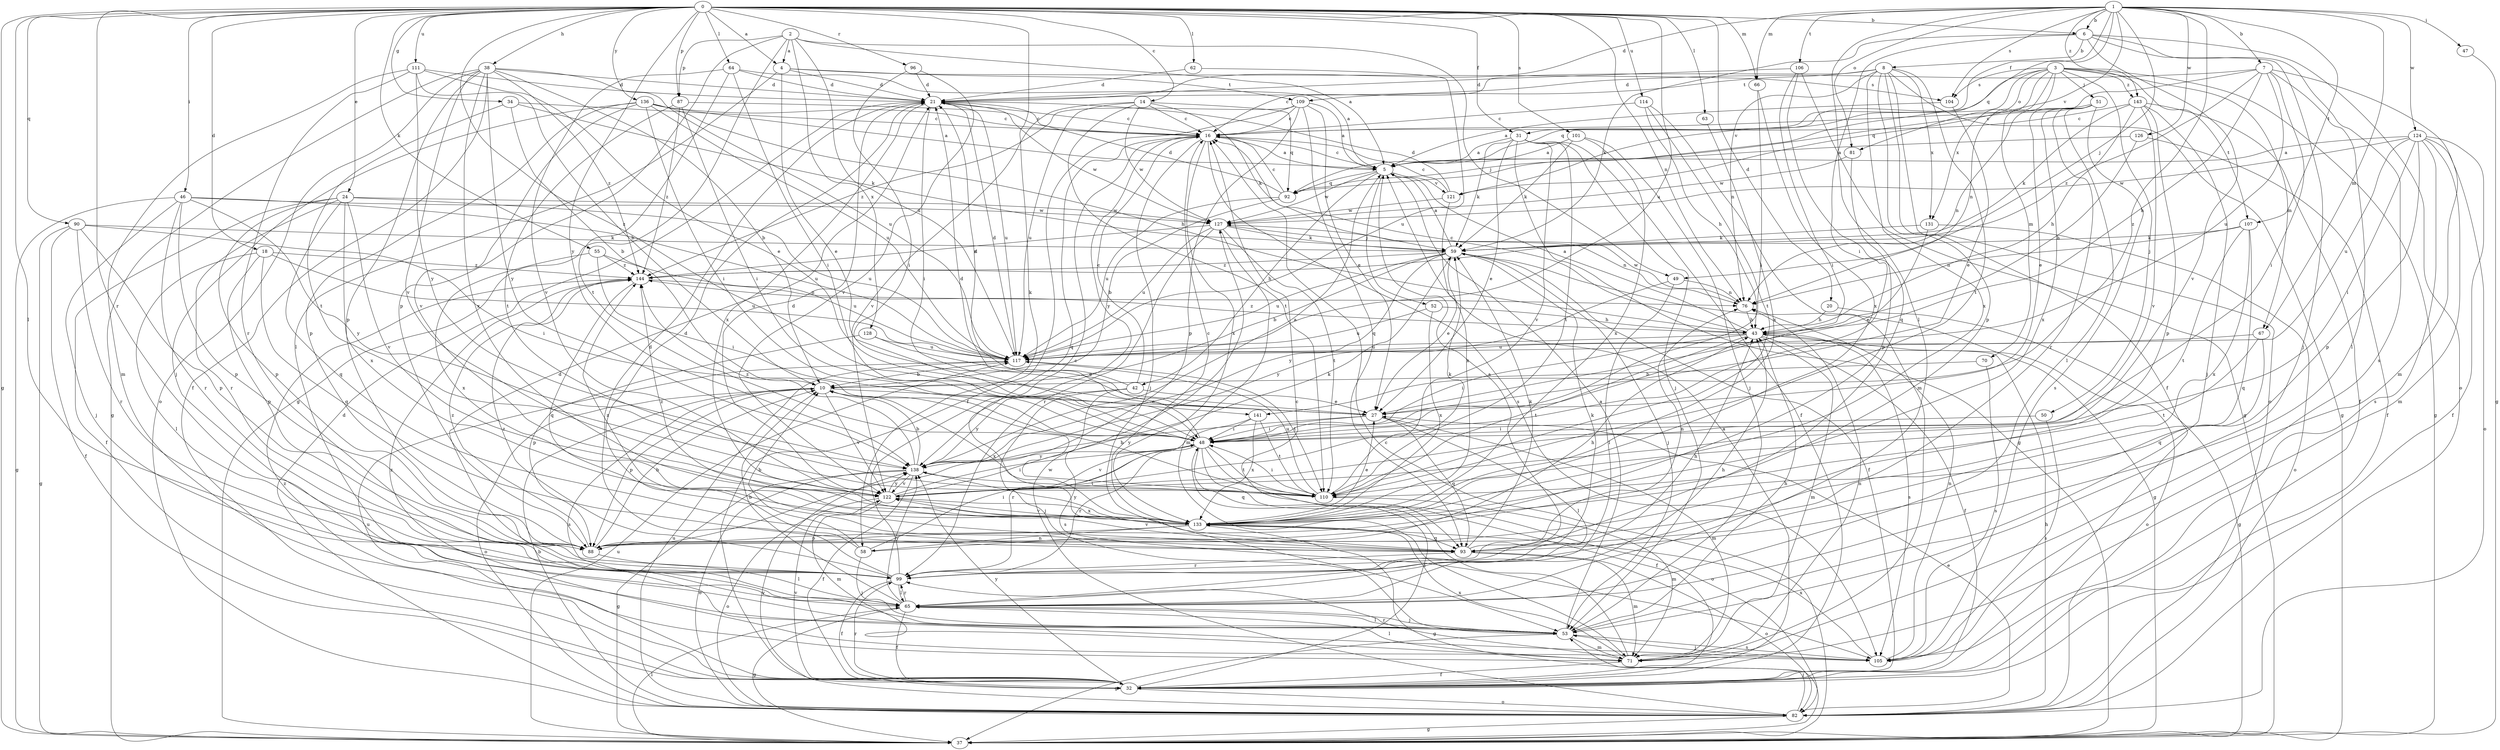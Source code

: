 strict digraph  {
0;
1;
2;
3;
4;
5;
6;
7;
8;
10;
14;
16;
18;
20;
21;
24;
27;
31;
32;
34;
37;
38;
42;
43;
46;
47;
48;
49;
50;
51;
52;
53;
55;
58;
59;
62;
63;
64;
65;
66;
67;
70;
71;
76;
81;
82;
87;
88;
90;
92;
93;
96;
99;
101;
104;
105;
106;
107;
109;
110;
111;
114;
117;
121;
122;
124;
126;
127;
128;
131;
133;
136;
138;
141;
143;
144;
0 -> 4  [label=a];
0 -> 6  [label=b];
0 -> 14  [label=c];
0 -> 18  [label=d];
0 -> 20  [label=d];
0 -> 24  [label=e];
0 -> 31  [label=f];
0 -> 34  [label=g];
0 -> 37  [label=g];
0 -> 38  [label=h];
0 -> 46  [label=i];
0 -> 55  [label=k];
0 -> 58  [label=k];
0 -> 62  [label=l];
0 -> 63  [label=l];
0 -> 64  [label=l];
0 -> 65  [label=l];
0 -> 66  [label=m];
0 -> 76  [label=n];
0 -> 87  [label=p];
0 -> 90  [label=q];
0 -> 96  [label=r];
0 -> 99  [label=r];
0 -> 101  [label=s];
0 -> 111  [label=u];
0 -> 114  [label=u];
0 -> 117  [label=u];
0 -> 136  [label=y];
0 -> 138  [label=y];
0 -> 141  [label=z];
1 -> 6  [label=b];
1 -> 7  [label=b];
1 -> 21  [label=d];
1 -> 31  [label=f];
1 -> 47  [label=i];
1 -> 49  [label=j];
1 -> 65  [label=l];
1 -> 66  [label=m];
1 -> 67  [label=m];
1 -> 81  [label=o];
1 -> 92  [label=q];
1 -> 104  [label=s];
1 -> 106  [label=t];
1 -> 107  [label=t];
1 -> 121  [label=v];
1 -> 124  [label=w];
1 -> 126  [label=w];
1 -> 141  [label=z];
1 -> 143  [label=z];
2 -> 4  [label=a];
2 -> 5  [label=a];
2 -> 37  [label=g];
2 -> 49  [label=j];
2 -> 87  [label=p];
2 -> 88  [label=p];
2 -> 117  [label=u];
2 -> 128  [label=x];
3 -> 37  [label=g];
3 -> 50  [label=j];
3 -> 51  [label=j];
3 -> 67  [label=m];
3 -> 70  [label=m];
3 -> 76  [label=n];
3 -> 81  [label=o];
3 -> 92  [label=q];
3 -> 104  [label=s];
3 -> 107  [label=t];
3 -> 121  [label=v];
3 -> 131  [label=x];
3 -> 143  [label=z];
4 -> 21  [label=d];
4 -> 27  [label=e];
4 -> 65  [label=l];
4 -> 104  [label=s];
4 -> 109  [label=t];
5 -> 16  [label=c];
5 -> 42  [label=h];
5 -> 52  [label=j];
5 -> 92  [label=q];
5 -> 121  [label=v];
5 -> 127  [label=w];
6 -> 8  [label=b];
6 -> 48  [label=i];
6 -> 53  [label=j];
6 -> 59  [label=k];
6 -> 82  [label=o];
6 -> 105  [label=s];
6 -> 122  [label=v];
7 -> 21  [label=d];
7 -> 43  [label=h];
7 -> 48  [label=i];
7 -> 65  [label=l];
7 -> 71  [label=m];
7 -> 92  [label=q];
7 -> 117  [label=u];
7 -> 144  [label=z];
8 -> 16  [label=c];
8 -> 32  [label=f];
8 -> 37  [label=g];
8 -> 76  [label=n];
8 -> 82  [label=o];
8 -> 88  [label=p];
8 -> 109  [label=t];
8 -> 110  [label=t];
8 -> 131  [label=x];
8 -> 133  [label=x];
10 -> 27  [label=e];
10 -> 82  [label=o];
10 -> 88  [label=p];
10 -> 105  [label=s];
10 -> 122  [label=v];
10 -> 133  [label=x];
14 -> 16  [label=c];
14 -> 59  [label=k];
14 -> 92  [label=q];
14 -> 110  [label=t];
14 -> 117  [label=u];
14 -> 122  [label=v];
14 -> 127  [label=w];
16 -> 5  [label=a];
16 -> 53  [label=j];
16 -> 93  [label=q];
16 -> 105  [label=s];
16 -> 133  [label=x];
16 -> 138  [label=y];
18 -> 65  [label=l];
18 -> 88  [label=p];
18 -> 93  [label=q];
18 -> 117  [label=u];
18 -> 144  [label=z];
20 -> 37  [label=g];
20 -> 43  [label=h];
21 -> 16  [label=c];
21 -> 48  [label=i];
21 -> 117  [label=u];
21 -> 127  [label=w];
21 -> 133  [label=x];
24 -> 32  [label=f];
24 -> 88  [label=p];
24 -> 93  [label=q];
24 -> 99  [label=r];
24 -> 117  [label=u];
24 -> 122  [label=v];
24 -> 127  [label=w];
24 -> 133  [label=x];
27 -> 48  [label=i];
27 -> 65  [label=l];
27 -> 71  [label=m];
27 -> 93  [label=q];
27 -> 138  [label=y];
31 -> 5  [label=a];
31 -> 27  [label=e];
31 -> 32  [label=f];
31 -> 37  [label=g];
31 -> 53  [label=j];
31 -> 59  [label=k];
31 -> 110  [label=t];
31 -> 122  [label=v];
32 -> 5  [label=a];
32 -> 48  [label=i];
32 -> 82  [label=o];
32 -> 99  [label=r];
32 -> 117  [label=u];
32 -> 122  [label=v];
32 -> 138  [label=y];
32 -> 144  [label=z];
34 -> 10  [label=b];
34 -> 16  [label=c];
34 -> 59  [label=k];
34 -> 110  [label=t];
37 -> 16  [label=c];
37 -> 65  [label=l];
37 -> 117  [label=u];
38 -> 10  [label=b];
38 -> 21  [label=d];
38 -> 32  [label=f];
38 -> 37  [label=g];
38 -> 82  [label=o];
38 -> 88  [label=p];
38 -> 117  [label=u];
38 -> 122  [label=v];
38 -> 133  [label=x];
38 -> 138  [label=y];
38 -> 144  [label=z];
42 -> 16  [label=c];
42 -> 21  [label=d];
42 -> 27  [label=e];
42 -> 53  [label=j];
42 -> 105  [label=s];
42 -> 138  [label=y];
43 -> 5  [label=a];
43 -> 16  [label=c];
43 -> 32  [label=f];
43 -> 48  [label=i];
43 -> 71  [label=m];
43 -> 82  [label=o];
43 -> 105  [label=s];
43 -> 110  [label=t];
43 -> 117  [label=u];
43 -> 144  [label=z];
46 -> 37  [label=g];
46 -> 53  [label=j];
46 -> 88  [label=p];
46 -> 99  [label=r];
46 -> 117  [label=u];
46 -> 127  [label=w];
46 -> 138  [label=y];
47 -> 37  [label=g];
48 -> 21  [label=d];
48 -> 32  [label=f];
48 -> 82  [label=o];
48 -> 93  [label=q];
48 -> 99  [label=r];
48 -> 110  [label=t];
48 -> 122  [label=v];
48 -> 138  [label=y];
49 -> 65  [label=l];
49 -> 76  [label=n];
49 -> 138  [label=y];
50 -> 48  [label=i];
50 -> 105  [label=s];
51 -> 16  [label=c];
51 -> 27  [label=e];
51 -> 65  [label=l];
51 -> 76  [label=n];
51 -> 99  [label=r];
51 -> 105  [label=s];
51 -> 133  [label=x];
52 -> 43  [label=h];
52 -> 117  [label=u];
52 -> 133  [label=x];
53 -> 5  [label=a];
53 -> 21  [label=d];
53 -> 37  [label=g];
53 -> 43  [label=h];
53 -> 65  [label=l];
53 -> 71  [label=m];
53 -> 105  [label=s];
55 -> 48  [label=i];
55 -> 117  [label=u];
55 -> 133  [label=x];
55 -> 144  [label=z];
58 -> 10  [label=b];
58 -> 21  [label=d];
58 -> 43  [label=h];
58 -> 48  [label=i];
58 -> 53  [label=j];
59 -> 5  [label=a];
59 -> 10  [label=b];
59 -> 27  [label=e];
59 -> 32  [label=f];
59 -> 37  [label=g];
59 -> 53  [label=j];
59 -> 117  [label=u];
59 -> 138  [label=y];
59 -> 144  [label=z];
62 -> 21  [label=d];
62 -> 117  [label=u];
63 -> 133  [label=x];
64 -> 5  [label=a];
64 -> 21  [label=d];
64 -> 48  [label=i];
64 -> 110  [label=t];
64 -> 122  [label=v];
65 -> 10  [label=b];
65 -> 32  [label=f];
65 -> 37  [label=g];
65 -> 43  [label=h];
65 -> 53  [label=j];
65 -> 99  [label=r];
65 -> 138  [label=y];
66 -> 48  [label=i];
66 -> 133  [label=x];
67 -> 93  [label=q];
67 -> 110  [label=t];
67 -> 117  [label=u];
70 -> 10  [label=b];
70 -> 105  [label=s];
71 -> 16  [label=c];
71 -> 32  [label=f];
71 -> 65  [label=l];
71 -> 76  [label=n];
71 -> 99  [label=r];
71 -> 133  [label=x];
76 -> 43  [label=h];
76 -> 127  [label=w];
81 -> 88  [label=p];
81 -> 127  [label=w];
82 -> 10  [label=b];
82 -> 21  [label=d];
82 -> 27  [label=e];
82 -> 37  [label=g];
82 -> 43  [label=h];
82 -> 53  [label=j];
82 -> 117  [label=u];
82 -> 127  [label=w];
82 -> 138  [label=y];
87 -> 16  [label=c];
87 -> 48  [label=i];
87 -> 110  [label=t];
87 -> 144  [label=z];
88 -> 10  [label=b];
88 -> 65  [label=l];
88 -> 144  [label=z];
90 -> 32  [label=f];
90 -> 37  [label=g];
90 -> 48  [label=i];
90 -> 59  [label=k];
90 -> 88  [label=p];
90 -> 99  [label=r];
92 -> 10  [label=b];
92 -> 16  [label=c];
92 -> 21  [label=d];
92 -> 117  [label=u];
93 -> 59  [label=k];
93 -> 71  [label=m];
93 -> 76  [label=n];
93 -> 82  [label=o];
93 -> 99  [label=r];
93 -> 122  [label=v];
93 -> 144  [label=z];
96 -> 21  [label=d];
96 -> 48  [label=i];
96 -> 122  [label=v];
99 -> 5  [label=a];
99 -> 16  [label=c];
99 -> 21  [label=d];
99 -> 32  [label=f];
99 -> 43  [label=h];
99 -> 59  [label=k];
99 -> 65  [label=l];
99 -> 144  [label=z];
101 -> 5  [label=a];
101 -> 53  [label=j];
101 -> 59  [label=k];
101 -> 133  [label=x];
104 -> 5  [label=a];
104 -> 27  [label=e];
105 -> 53  [label=j];
105 -> 76  [label=n];
105 -> 133  [label=x];
105 -> 144  [label=z];
106 -> 21  [label=d];
106 -> 37  [label=g];
106 -> 48  [label=i];
106 -> 93  [label=q];
107 -> 59  [label=k];
107 -> 76  [label=n];
107 -> 93  [label=q];
107 -> 110  [label=t];
107 -> 133  [label=x];
109 -> 5  [label=a];
109 -> 16  [label=c];
109 -> 27  [label=e];
109 -> 32  [label=f];
109 -> 88  [label=p];
109 -> 93  [label=q];
109 -> 144  [label=z];
110 -> 10  [label=b];
110 -> 48  [label=i];
110 -> 59  [label=k];
110 -> 71  [label=m];
110 -> 117  [label=u];
111 -> 10  [label=b];
111 -> 21  [label=d];
111 -> 27  [label=e];
111 -> 71  [label=m];
111 -> 99  [label=r];
111 -> 138  [label=y];
114 -> 16  [label=c];
114 -> 43  [label=h];
114 -> 71  [label=m];
114 -> 110  [label=t];
117 -> 10  [label=b];
117 -> 21  [label=d];
117 -> 110  [label=t];
121 -> 16  [label=c];
121 -> 21  [label=d];
121 -> 127  [label=w];
121 -> 133  [label=x];
122 -> 21  [label=d];
122 -> 48  [label=i];
122 -> 59  [label=k];
122 -> 71  [label=m];
122 -> 82  [label=o];
122 -> 133  [label=x];
122 -> 138  [label=y];
124 -> 5  [label=a];
124 -> 32  [label=f];
124 -> 48  [label=i];
124 -> 71  [label=m];
124 -> 82  [label=o];
124 -> 88  [label=p];
124 -> 105  [label=s];
124 -> 117  [label=u];
124 -> 127  [label=w];
126 -> 5  [label=a];
126 -> 32  [label=f];
126 -> 43  [label=h];
127 -> 59  [label=k];
127 -> 71  [label=m];
127 -> 76  [label=n];
127 -> 99  [label=r];
127 -> 110  [label=t];
127 -> 117  [label=u];
127 -> 144  [label=z];
128 -> 27  [label=e];
128 -> 88  [label=p];
128 -> 117  [label=u];
131 -> 27  [label=e];
131 -> 59  [label=k];
131 -> 82  [label=o];
133 -> 16  [label=c];
133 -> 27  [label=e];
133 -> 37  [label=g];
133 -> 88  [label=p];
133 -> 93  [label=q];
133 -> 122  [label=v];
133 -> 138  [label=y];
133 -> 144  [label=z];
133 -> 58  [label=n];
136 -> 5  [label=a];
136 -> 16  [label=c];
136 -> 43  [label=h];
136 -> 48  [label=i];
136 -> 53  [label=j];
136 -> 88  [label=p];
136 -> 117  [label=u];
136 -> 122  [label=v];
138 -> 5  [label=a];
138 -> 10  [label=b];
138 -> 32  [label=f];
138 -> 37  [label=g];
138 -> 82  [label=o];
138 -> 110  [label=t];
138 -> 122  [label=v];
138 -> 144  [label=z];
141 -> 48  [label=i];
141 -> 99  [label=r];
141 -> 110  [label=t];
141 -> 133  [label=x];
143 -> 16  [label=c];
143 -> 32  [label=f];
143 -> 43  [label=h];
143 -> 53  [label=j];
143 -> 59  [label=k];
143 -> 88  [label=p];
143 -> 122  [label=v];
144 -> 76  [label=n];
144 -> 93  [label=q];
}
